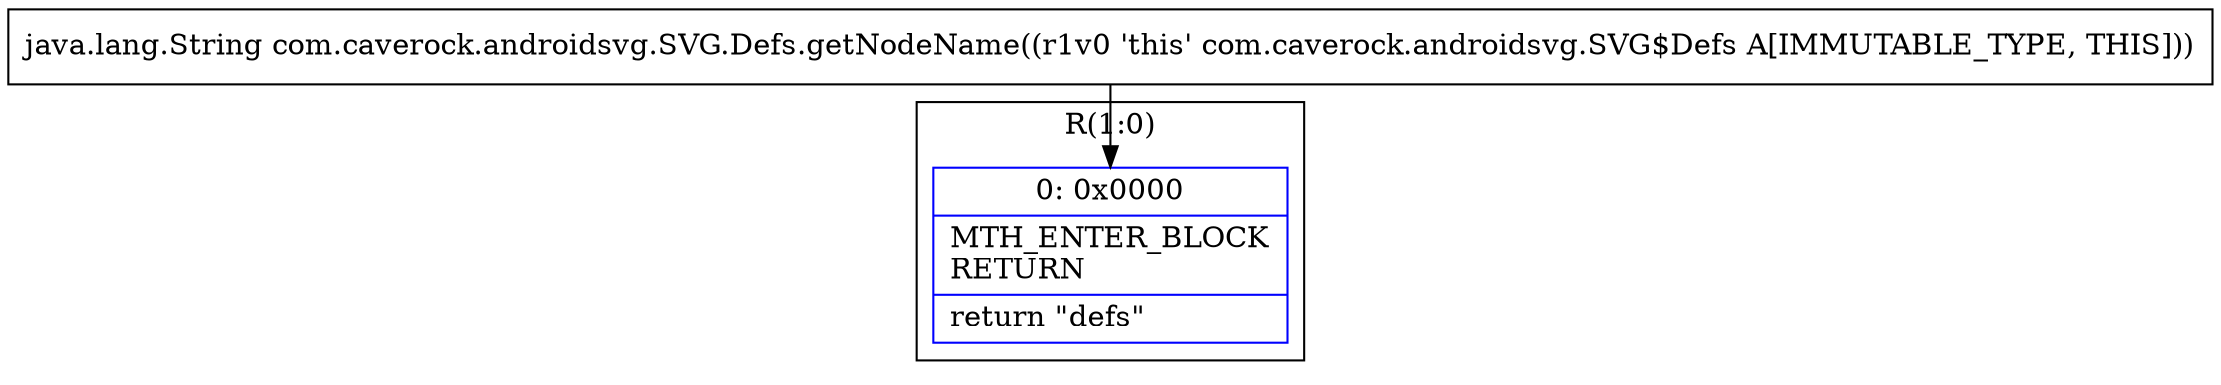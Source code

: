 digraph "CFG forcom.caverock.androidsvg.SVG.Defs.getNodeName()Ljava\/lang\/String;" {
subgraph cluster_Region_1194161255 {
label = "R(1:0)";
node [shape=record,color=blue];
Node_0 [shape=record,label="{0\:\ 0x0000|MTH_ENTER_BLOCK\lRETURN\l|return \"defs\"\l}"];
}
MethodNode[shape=record,label="{java.lang.String com.caverock.androidsvg.SVG.Defs.getNodeName((r1v0 'this' com.caverock.androidsvg.SVG$Defs A[IMMUTABLE_TYPE, THIS])) }"];
MethodNode -> Node_0;
}


